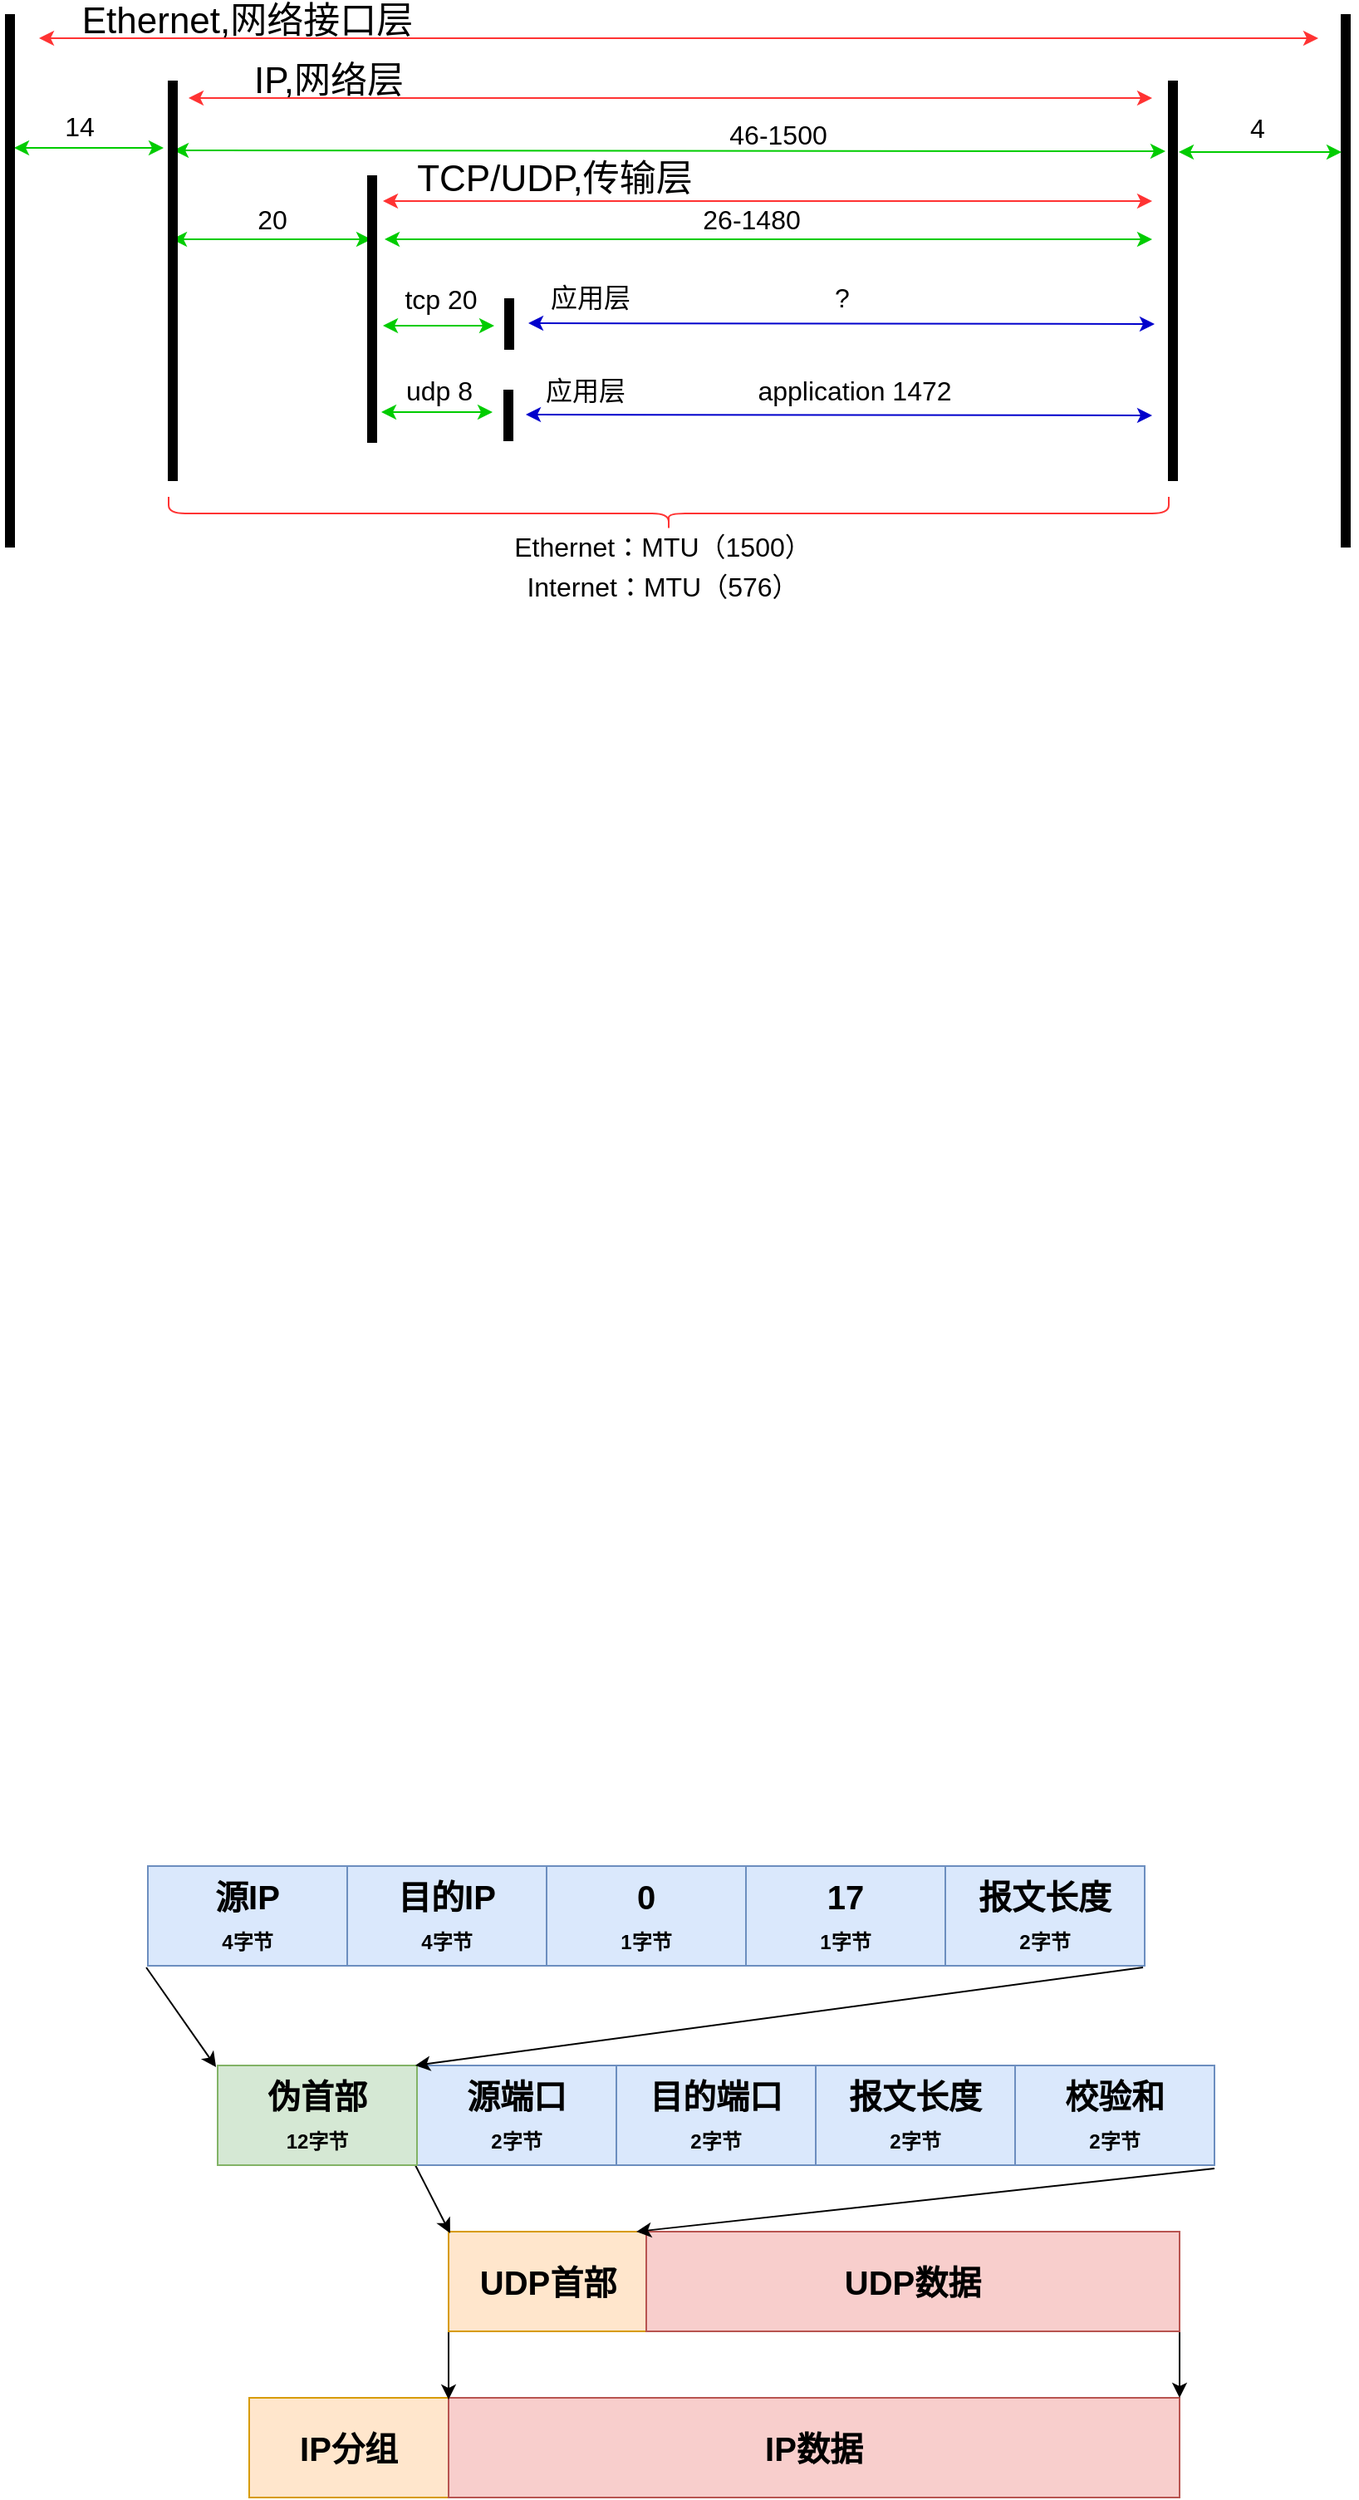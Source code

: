 <mxfile version="10.7.1" type="device"><diagram id="8HdPPavlg0hs8LvCiRic" name="Page-1"><mxGraphModel dx="1058" dy="797" grid="1" gridSize="10" guides="1" tooltips="1" connect="1" arrows="1" fold="1" page="1" pageScale="1" pageWidth="827" pageHeight="1169" math="0" shadow="0"><root><mxCell id="0"/><mxCell id="1" parent="0"/><mxCell id="dV1tKW_wZPrLCSektVMg-1" value="" style="group" vertex="1" connectable="0" parent="1"><mxGeometry x="43.5" y="50" width="809" height="360" as="geometry"/></mxCell><mxCell id="dV1tKW_wZPrLCSektVMg-2" value="" style="group" vertex="1" connectable="0" parent="dV1tKW_wZPrLCSektVMg-1"><mxGeometry width="809" height="336" as="geometry"/></mxCell><mxCell id="dV1tKW_wZPrLCSektVMg-3" value="TCP/UDP,传输层" style="text;html=1;strokeColor=none;fillColor=none;align=center;verticalAlign=middle;whiteSpace=wrap;rounded=0;fontSize=22;" vertex="1" parent="dV1tKW_wZPrLCSektVMg-2"><mxGeometry x="240" y="95" width="180" height="20" as="geometry"/></mxCell><mxCell id="dV1tKW_wZPrLCSektVMg-4" value="IP,网络层" style="text;html=1;strokeColor=none;fillColor=none;align=center;verticalAlign=middle;whiteSpace=wrap;rounded=0;fontSize=22;" vertex="1" parent="dV1tKW_wZPrLCSektVMg-2"><mxGeometry x="138" y="36" width="112" height="20" as="geometry"/></mxCell><mxCell id="dV1tKW_wZPrLCSektVMg-5" value="&lt;span&gt;Ethernet,网络接口层&lt;/span&gt;" style="text;html=1;strokeColor=none;fillColor=none;align=center;verticalAlign=middle;whiteSpace=wrap;rounded=0;fontSize=22;" vertex="1" parent="dV1tKW_wZPrLCSektVMg-2"><mxGeometry x="40" width="210" height="20" as="geometry"/></mxCell><mxCell id="dV1tKW_wZPrLCSektVMg-6" value="" style="endArrow=classic;startArrow=classic;html=1;fontSize=22;strokeColor=#00CC00;" edge="1" parent="dV1tKW_wZPrLCSektVMg-2"><mxGeometry width="50" height="50" relative="1" as="geometry"><mxPoint x="5" y="86" as="sourcePoint"/><mxPoint x="95" y="86" as="targetPoint"/></mxGeometry></mxCell><mxCell id="dV1tKW_wZPrLCSektVMg-7" value="14" style="text;html=1;strokeColor=none;fillColor=none;align=center;verticalAlign=middle;whiteSpace=wrap;rounded=0;fontSize=16;" vertex="1" parent="dV1tKW_wZPrLCSektVMg-2"><mxGeometry x="24.5" y="63" width="40" height="20" as="geometry"/></mxCell><mxCell id="dV1tKW_wZPrLCSektVMg-8" value="&lt;span&gt;46-1500&lt;/span&gt;" style="text;html=1;strokeColor=none;fillColor=none;align=center;verticalAlign=middle;whiteSpace=wrap;rounded=0;fontSize=16;" vertex="1" parent="dV1tKW_wZPrLCSektVMg-2"><mxGeometry x="422.5" y="67.5" width="85" height="20" as="geometry"/></mxCell><mxCell id="dV1tKW_wZPrLCSektVMg-9" value="" style="endArrow=classic;startArrow=classic;html=1;fontSize=16;strokeColor=#00CC00;" edge="1" parent="dV1tKW_wZPrLCSektVMg-2"><mxGeometry width="50" height="50" relative="1" as="geometry"><mxPoint x="101" y="87.5" as="sourcePoint"/><mxPoint x="698" y="88" as="targetPoint"/></mxGeometry></mxCell><mxCell id="dV1tKW_wZPrLCSektVMg-10" value="" style="endArrow=classic;startArrow=classic;html=1;fontSize=16;strokeColor=#00CC00;" edge="1" parent="dV1tKW_wZPrLCSektVMg-2"><mxGeometry width="50" height="50" relative="1" as="geometry"><mxPoint x="100" y="141" as="sourcePoint"/><mxPoint x="220" y="141" as="targetPoint"/></mxGeometry></mxCell><mxCell id="dV1tKW_wZPrLCSektVMg-11" value="20" style="text;html=1;strokeColor=none;fillColor=none;align=center;verticalAlign=middle;whiteSpace=wrap;rounded=0;fontSize=16;" vertex="1" parent="dV1tKW_wZPrLCSektVMg-2"><mxGeometry x="140" y="119" width="40" height="20" as="geometry"/></mxCell><mxCell id="dV1tKW_wZPrLCSektVMg-12" value="" style="endArrow=classic;startArrow=classic;html=1;fontSize=16;strokeColor=#00CC00;" edge="1" parent="dV1tKW_wZPrLCSektVMg-2"><mxGeometry width="50" height="50" relative="1" as="geometry"><mxPoint x="228" y="141" as="sourcePoint"/><mxPoint x="690" y="141" as="targetPoint"/></mxGeometry></mxCell><mxCell id="dV1tKW_wZPrLCSektVMg-13" value="26-1480" style="text;html=1;strokeColor=none;fillColor=none;align=center;verticalAlign=middle;whiteSpace=wrap;rounded=0;fontSize=16;" vertex="1" parent="dV1tKW_wZPrLCSektVMg-2"><mxGeometry x="407" y="119" width="83" height="20" as="geometry"/></mxCell><mxCell id="dV1tKW_wZPrLCSektVMg-14" value="" style="endArrow=classic;startArrow=classic;html=1;fontSize=16;strokeColor=#00CC00;" edge="1" parent="dV1tKW_wZPrLCSektVMg-2"><mxGeometry width="50" height="50" relative="1" as="geometry"><mxPoint x="226" y="245" as="sourcePoint"/><mxPoint x="293" y="245" as="targetPoint"/></mxGeometry></mxCell><mxCell id="dV1tKW_wZPrLCSektVMg-15" value="udp 8" style="text;html=1;strokeColor=none;fillColor=none;align=center;verticalAlign=middle;whiteSpace=wrap;rounded=0;fontSize=16;" vertex="1" parent="dV1tKW_wZPrLCSektVMg-2"><mxGeometry x="230" y="222" width="61" height="20" as="geometry"/></mxCell><mxCell id="dV1tKW_wZPrLCSektVMg-16" value="application 1472" style="text;html=1;strokeColor=none;fillColor=none;align=center;verticalAlign=middle;whiteSpace=wrap;rounded=0;fontSize=16;" vertex="1" parent="dV1tKW_wZPrLCSektVMg-2"><mxGeometry x="430" y="222" width="161" height="20" as="geometry"/></mxCell><mxCell id="dV1tKW_wZPrLCSektVMg-17" value="" style="shape=curlyBracket;whiteSpace=wrap;html=1;rounded=1;fontSize=16;direction=north;strokeColor=#FF3333;" vertex="1" parent="dV1tKW_wZPrLCSektVMg-2"><mxGeometry x="98" y="296" width="602" height="20" as="geometry"/></mxCell><mxCell id="dV1tKW_wZPrLCSektVMg-18" value="Ethernet：MTU（1500）" style="text;html=1;strokeColor=none;fillColor=none;align=center;verticalAlign=middle;whiteSpace=wrap;rounded=0;fontSize=16;" vertex="1" parent="dV1tKW_wZPrLCSektVMg-2"><mxGeometry x="240" y="316" width="310" height="20" as="geometry"/></mxCell><mxCell id="dV1tKW_wZPrLCSektVMg-19" value="" style="rounded=0;whiteSpace=wrap;html=1;fontSize=16;fillColor=#000000;" vertex="1" parent="dV1tKW_wZPrLCSektVMg-2"><mxGeometry y="6" width="5" height="320" as="geometry"/></mxCell><mxCell id="dV1tKW_wZPrLCSektVMg-20" value="" style="rounded=0;whiteSpace=wrap;html=1;fontSize=16;fillColor=#000000;" vertex="1" parent="dV1tKW_wZPrLCSektVMg-2"><mxGeometry x="98" y="46" width="5" height="240" as="geometry"/></mxCell><mxCell id="dV1tKW_wZPrLCSektVMg-21" value="" style="rounded=0;whiteSpace=wrap;html=1;fontSize=16;fillColor=#000000;" vertex="1" parent="dV1tKW_wZPrLCSektVMg-2"><mxGeometry x="218" y="103" width="5" height="160" as="geometry"/></mxCell><mxCell id="dV1tKW_wZPrLCSektVMg-22" value="" style="rounded=0;whiteSpace=wrap;html=1;fontSize=16;fillColor=#000000;" vertex="1" parent="dV1tKW_wZPrLCSektVMg-2"><mxGeometry x="300" y="232" width="5" height="30" as="geometry"/></mxCell><mxCell id="dV1tKW_wZPrLCSektVMg-23" value="" style="rounded=0;whiteSpace=wrap;html=1;fontSize=16;fillColor=#000000;" vertex="1" parent="dV1tKW_wZPrLCSektVMg-2"><mxGeometry x="700" y="46" width="5" height="240" as="geometry"/></mxCell><mxCell id="dV1tKW_wZPrLCSektVMg-24" value="" style="rounded=0;whiteSpace=wrap;html=1;fontSize=16;fillColor=#000000;" vertex="1" parent="dV1tKW_wZPrLCSektVMg-2"><mxGeometry x="804" y="6" width="5" height="320" as="geometry"/></mxCell><mxCell id="dV1tKW_wZPrLCSektVMg-25" value="" style="endArrow=classic;startArrow=classic;html=1;fontSize=22;strokeColor=#00CC00;" edge="1" parent="dV1tKW_wZPrLCSektVMg-2"><mxGeometry width="50" height="50" relative="1" as="geometry"><mxPoint x="706" y="88.5" as="sourcePoint"/><mxPoint x="804" y="88.5" as="targetPoint"/></mxGeometry></mxCell><mxCell id="dV1tKW_wZPrLCSektVMg-26" value="4" style="text;html=1;strokeColor=none;fillColor=none;align=center;verticalAlign=middle;whiteSpace=wrap;rounded=0;fontSize=16;" vertex="1" parent="dV1tKW_wZPrLCSektVMg-2"><mxGeometry x="733.5" y="64" width="40" height="20" as="geometry"/></mxCell><mxCell id="dV1tKW_wZPrLCSektVMg-27" value="" style="endArrow=classic;startArrow=classic;html=1;fillColor=#010A02;fontSize=16;strokeColor=#FF3333;" edge="1" parent="dV1tKW_wZPrLCSektVMg-2"><mxGeometry width="50" height="50" relative="1" as="geometry"><mxPoint x="20" y="20" as="sourcePoint"/><mxPoint x="790" y="20" as="targetPoint"/></mxGeometry></mxCell><mxCell id="dV1tKW_wZPrLCSektVMg-28" value="" style="endArrow=classic;startArrow=classic;html=1;fillColor=#0A0A0A;fontSize=16;strokeColor=#FF3333;" edge="1" parent="dV1tKW_wZPrLCSektVMg-2"><mxGeometry width="50" height="50" relative="1" as="geometry"><mxPoint x="110" y="56" as="sourcePoint"/><mxPoint x="690" y="56" as="targetPoint"/></mxGeometry></mxCell><mxCell id="dV1tKW_wZPrLCSektVMg-29" value="" style="endArrow=classic;startArrow=classic;html=1;fillColor=#0A0A0A;fontSize=16;strokeColor=#FF3333;" edge="1" parent="dV1tKW_wZPrLCSektVMg-2"><mxGeometry width="50" height="50" relative="1" as="geometry"><mxPoint x="227" y="118" as="sourcePoint"/><mxPoint x="690" y="118" as="targetPoint"/></mxGeometry></mxCell><mxCell id="dV1tKW_wZPrLCSektVMg-30" value="" style="rounded=0;whiteSpace=wrap;html=1;fontSize=16;fillColor=#000000;" vertex="1" parent="dV1tKW_wZPrLCSektVMg-2"><mxGeometry x="300.5" y="177" width="5" height="30" as="geometry"/></mxCell><mxCell id="dV1tKW_wZPrLCSektVMg-31" value="" style="endArrow=classic;startArrow=classic;html=1;fontSize=16;strokeColor=#00CC00;" edge="1" parent="dV1tKW_wZPrLCSektVMg-2"><mxGeometry width="50" height="50" relative="1" as="geometry"><mxPoint x="227" y="193" as="sourcePoint"/><mxPoint x="294" y="193" as="targetPoint"/></mxGeometry></mxCell><mxCell id="dV1tKW_wZPrLCSektVMg-32" value="" style="endArrow=classic;startArrow=classic;html=1;fontSize=16;strokeColor=#0000CC;" edge="1" parent="dV1tKW_wZPrLCSektVMg-2"><mxGeometry width="50" height="50" relative="1" as="geometry"><mxPoint x="313" y="246.5" as="sourcePoint"/><mxPoint x="690" y="247" as="targetPoint"/></mxGeometry></mxCell><mxCell id="dV1tKW_wZPrLCSektVMg-33" value="tcp 20" style="text;html=1;strokeColor=none;fillColor=none;align=center;verticalAlign=middle;whiteSpace=wrap;rounded=0;fontSize=16;" vertex="1" parent="dV1tKW_wZPrLCSektVMg-2"><mxGeometry x="231.5" y="167" width="61" height="20" as="geometry"/></mxCell><mxCell id="dV1tKW_wZPrLCSektVMg-34" value="" style="endArrow=classic;startArrow=classic;html=1;fontSize=16;strokeColor=#0000CC;" edge="1" parent="dV1tKW_wZPrLCSektVMg-2"><mxGeometry width="50" height="50" relative="1" as="geometry"><mxPoint x="314.5" y="191.5" as="sourcePoint"/><mxPoint x="691.5" y="192" as="targetPoint"/></mxGeometry></mxCell><mxCell id="dV1tKW_wZPrLCSektVMg-35" value="?" style="text;html=1;strokeColor=none;fillColor=none;align=center;verticalAlign=middle;whiteSpace=wrap;rounded=0;fontSize=16;" vertex="1" parent="dV1tKW_wZPrLCSektVMg-2"><mxGeometry x="483" y="166" width="40" height="20" as="geometry"/></mxCell><mxCell id="dV1tKW_wZPrLCSektVMg-36" value="应用层" style="text;html=1;strokeColor=none;fillColor=none;align=center;verticalAlign=middle;whiteSpace=wrap;rounded=0;fontSize=16;" vertex="1" parent="dV1tKW_wZPrLCSektVMg-2"><mxGeometry x="323" y="166" width="57" height="20" as="geometry"/></mxCell><mxCell id="dV1tKW_wZPrLCSektVMg-37" value="应用层" style="text;html=1;strokeColor=none;fillColor=none;align=center;verticalAlign=middle;whiteSpace=wrap;rounded=0;fontSize=16;" vertex="1" parent="dV1tKW_wZPrLCSektVMg-2"><mxGeometry x="320" y="222" width="57" height="20" as="geometry"/></mxCell><mxCell id="dV1tKW_wZPrLCSektVMg-38" value="Internet：MTU（576）" style="text;html=1;strokeColor=none;fillColor=none;align=center;verticalAlign=middle;whiteSpace=wrap;rounded=0;fontSize=16;" vertex="1" parent="dV1tKW_wZPrLCSektVMg-1"><mxGeometry x="240" y="340" width="310" height="20" as="geometry"/></mxCell><mxCell id="dV1tKW_wZPrLCSektVMg-60" value="IP分组" style="rounded=0;whiteSpace=wrap;html=1;fontSize=20;fontStyle=1;fillColor=#ffe6cc;strokeColor=#d79b00;" vertex="1" parent="1"><mxGeometry x="190" y="1490" width="120" height="60" as="geometry"/></mxCell><mxCell id="dV1tKW_wZPrLCSektVMg-61" value="IP数据" style="rounded=0;whiteSpace=wrap;html=1;fontSize=20;fontStyle=1;fillColor=#f8cecc;strokeColor=#b85450;" vertex="1" parent="1"><mxGeometry x="310" y="1490" width="440" height="60" as="geometry"/></mxCell><mxCell id="dV1tKW_wZPrLCSektVMg-62" value="" style="endArrow=classic;html=1;fontSize=20;entryX=0;entryY=0.017;entryDx=0;entryDy=0;entryPerimeter=0;" edge="1" parent="1" target="dV1tKW_wZPrLCSektVMg-61"><mxGeometry width="50" height="50" relative="1" as="geometry"><mxPoint x="310" y="1450" as="sourcePoint"/><mxPoint x="530" y="1370" as="targetPoint"/></mxGeometry></mxCell><mxCell id="dV1tKW_wZPrLCSektVMg-63" value="" style="endArrow=classic;html=1;fontSize=20;entryX=0;entryY=0.017;entryDx=0;entryDy=0;entryPerimeter=0;" edge="1" parent="1"><mxGeometry width="50" height="50" relative="1" as="geometry"><mxPoint x="750" y="1449" as="sourcePoint"/><mxPoint x="750" y="1490" as="targetPoint"/></mxGeometry></mxCell><mxCell id="dV1tKW_wZPrLCSektVMg-64" value="UDP首部" style="rounded=0;whiteSpace=wrap;html=1;fontSize=20;fontStyle=1;fillColor=#ffe6cc;strokeColor=#d79b00;" vertex="1" parent="1"><mxGeometry x="310" y="1390" width="120" height="60" as="geometry"/></mxCell><mxCell id="dV1tKW_wZPrLCSektVMg-65" value="UDP数据" style="rounded=0;whiteSpace=wrap;html=1;fontSize=20;fontStyle=1;fillColor=#f8cecc;strokeColor=#b85450;" vertex="1" parent="1"><mxGeometry x="429" y="1390" width="321" height="60" as="geometry"/></mxCell><mxCell id="dV1tKW_wZPrLCSektVMg-66" value="" style="endArrow=classic;html=1;fontSize=20;entryX=0.008;entryY=0.017;entryDx=0;entryDy=0;entryPerimeter=0;" edge="1" parent="1" target="dV1tKW_wZPrLCSektVMg-64"><mxGeometry width="50" height="50" relative="1" as="geometry"><mxPoint x="290" y="1350" as="sourcePoint"/><mxPoint x="290" y="1360" as="targetPoint"/></mxGeometry></mxCell><mxCell id="dV1tKW_wZPrLCSektVMg-67" value="源端口&lt;br&gt;&lt;font style=&quot;font-size: 12px&quot;&gt;2字节&lt;/font&gt;&lt;br&gt;" style="rounded=0;whiteSpace=wrap;html=1;fontSize=20;fontStyle=1;fillColor=#dae8fc;strokeColor=#6c8ebf;" vertex="1" parent="1"><mxGeometry x="291" y="1290" width="120" height="60" as="geometry"/></mxCell><mxCell id="dV1tKW_wZPrLCSektVMg-68" value="目的端口&lt;br&gt;&lt;span&gt;&lt;font style=&quot;font-size: 12px&quot;&gt;2字节&lt;/font&gt;&lt;/span&gt;&lt;br&gt;" style="rounded=0;whiteSpace=wrap;html=1;fontSize=20;fontStyle=1;fillColor=#dae8fc;strokeColor=#6c8ebf;" vertex="1" parent="1"><mxGeometry x="411" y="1290" width="120" height="60" as="geometry"/></mxCell><mxCell id="dV1tKW_wZPrLCSektVMg-69" value="报文长度&lt;br&gt;&lt;font style=&quot;font-size: 12px&quot;&gt;2字节&lt;/font&gt;&lt;br&gt;" style="rounded=0;whiteSpace=wrap;html=1;fontSize=20;fontStyle=1;fillColor=#dae8fc;strokeColor=#6c8ebf;" vertex="1" parent="1"><mxGeometry x="531" y="1290" width="120" height="60" as="geometry"/></mxCell><mxCell id="dV1tKW_wZPrLCSektVMg-70" value="校验和&lt;br&gt;&lt;font style=&quot;font-size: 12px&quot;&gt;2字节&lt;/font&gt;&lt;br&gt;" style="rounded=0;whiteSpace=wrap;html=1;fontSize=20;fontStyle=1;fillColor=#dae8fc;strokeColor=#6c8ebf;" vertex="1" parent="1"><mxGeometry x="651" y="1290" width="120" height="60" as="geometry"/></mxCell><mxCell id="dV1tKW_wZPrLCSektVMg-71" value="" style="endArrow=classic;html=1;fontSize=20;exitX=1;exitY=1.033;exitDx=0;exitDy=0;exitPerimeter=0;entryX=0.942;entryY=0;entryDx=0;entryDy=0;entryPerimeter=0;" edge="1" parent="1" source="dV1tKW_wZPrLCSektVMg-70" target="dV1tKW_wZPrLCSektVMg-64"><mxGeometry width="50" height="50" relative="1" as="geometry"><mxPoint x="300" y="1360" as="sourcePoint"/><mxPoint x="430" y="1390" as="targetPoint"/></mxGeometry></mxCell><mxCell id="dV1tKW_wZPrLCSektVMg-72" value="伪首部&lt;br&gt;&lt;font style=&quot;font-size: 12px&quot;&gt;12字节&lt;/font&gt;&lt;br&gt;" style="rounded=0;whiteSpace=wrap;html=1;fontSize=20;fontStyle=1;fillColor=#d5e8d4;strokeColor=#82b366;" vertex="1" parent="1"><mxGeometry x="171" y="1290" width="120" height="60" as="geometry"/></mxCell><mxCell id="dV1tKW_wZPrLCSektVMg-73" value="目的IP&lt;br&gt;&lt;font style=&quot;font-size: 12px&quot;&gt;4字节&lt;/font&gt;&lt;br&gt;" style="rounded=0;whiteSpace=wrap;html=1;fontSize=20;fontStyle=1;fillColor=#dae8fc;strokeColor=#6c8ebf;" vertex="1" parent="1"><mxGeometry x="249" y="1170" width="120" height="60" as="geometry"/></mxCell><mxCell id="dV1tKW_wZPrLCSektVMg-74" value="0&lt;br&gt;&lt;span&gt;&lt;font style=&quot;font-size: 12px&quot;&gt;1字节&lt;/font&gt;&lt;/span&gt;&lt;br&gt;" style="rounded=0;whiteSpace=wrap;html=1;fontSize=20;fontStyle=1;fillColor=#dae8fc;strokeColor=#6c8ebf;" vertex="1" parent="1"><mxGeometry x="369" y="1170" width="120" height="60" as="geometry"/></mxCell><mxCell id="dV1tKW_wZPrLCSektVMg-75" value="17&lt;br&gt;&lt;font style=&quot;font-size: 12px&quot;&gt;1字节&lt;/font&gt;&lt;br&gt;" style="rounded=0;whiteSpace=wrap;html=1;fontSize=20;fontStyle=1;fillColor=#dae8fc;strokeColor=#6c8ebf;" vertex="1" parent="1"><mxGeometry x="489" y="1170" width="120" height="60" as="geometry"/></mxCell><mxCell id="dV1tKW_wZPrLCSektVMg-76" value="&lt;font&gt;报文长度&lt;br&gt;&lt;/font&gt;&lt;font style=&quot;font-size: 12px&quot;&gt;2字节&lt;/font&gt;&lt;br&gt;" style="rounded=0;whiteSpace=wrap;html=1;fontSize=20;fontStyle=1;fillColor=#dae8fc;strokeColor=#6c8ebf;" vertex="1" parent="1"><mxGeometry x="609" y="1170" width="120" height="60" as="geometry"/></mxCell><mxCell id="dV1tKW_wZPrLCSektVMg-77" value="源IP&lt;br&gt;&lt;font style=&quot;font-size: 12px&quot;&gt;4字节&lt;/font&gt;&lt;br&gt;" style="rounded=0;whiteSpace=wrap;html=1;fontSize=20;fontStyle=1;fillColor=#dae8fc;strokeColor=#6c8ebf;" vertex="1" parent="1"><mxGeometry x="129" y="1170" width="120" height="60" as="geometry"/></mxCell><mxCell id="dV1tKW_wZPrLCSektVMg-78" value="" style="endArrow=classic;html=1;fontSize=20;entryX=-0.008;entryY=0.017;entryDx=0;entryDy=0;entryPerimeter=0;exitX=-0.008;exitY=1.017;exitDx=0;exitDy=0;exitPerimeter=0;" edge="1" parent="1" source="dV1tKW_wZPrLCSektVMg-77" target="dV1tKW_wZPrLCSektVMg-72"><mxGeometry width="50" height="50" relative="1" as="geometry"><mxPoint x="140" y="1240" as="sourcePoint"/><mxPoint x="321" y="1401" as="targetPoint"/></mxGeometry></mxCell><mxCell id="dV1tKW_wZPrLCSektVMg-79" value="" style="endArrow=classic;html=1;fontSize=20;exitX=0.992;exitY=1.017;exitDx=0;exitDy=0;exitPerimeter=0;" edge="1" parent="1" source="dV1tKW_wZPrLCSektVMg-76"><mxGeometry width="50" height="50" relative="1" as="geometry"><mxPoint x="138" y="1241" as="sourcePoint"/><mxPoint x="290" y="1290" as="targetPoint"/></mxGeometry></mxCell></root></mxGraphModel></diagram></mxfile>